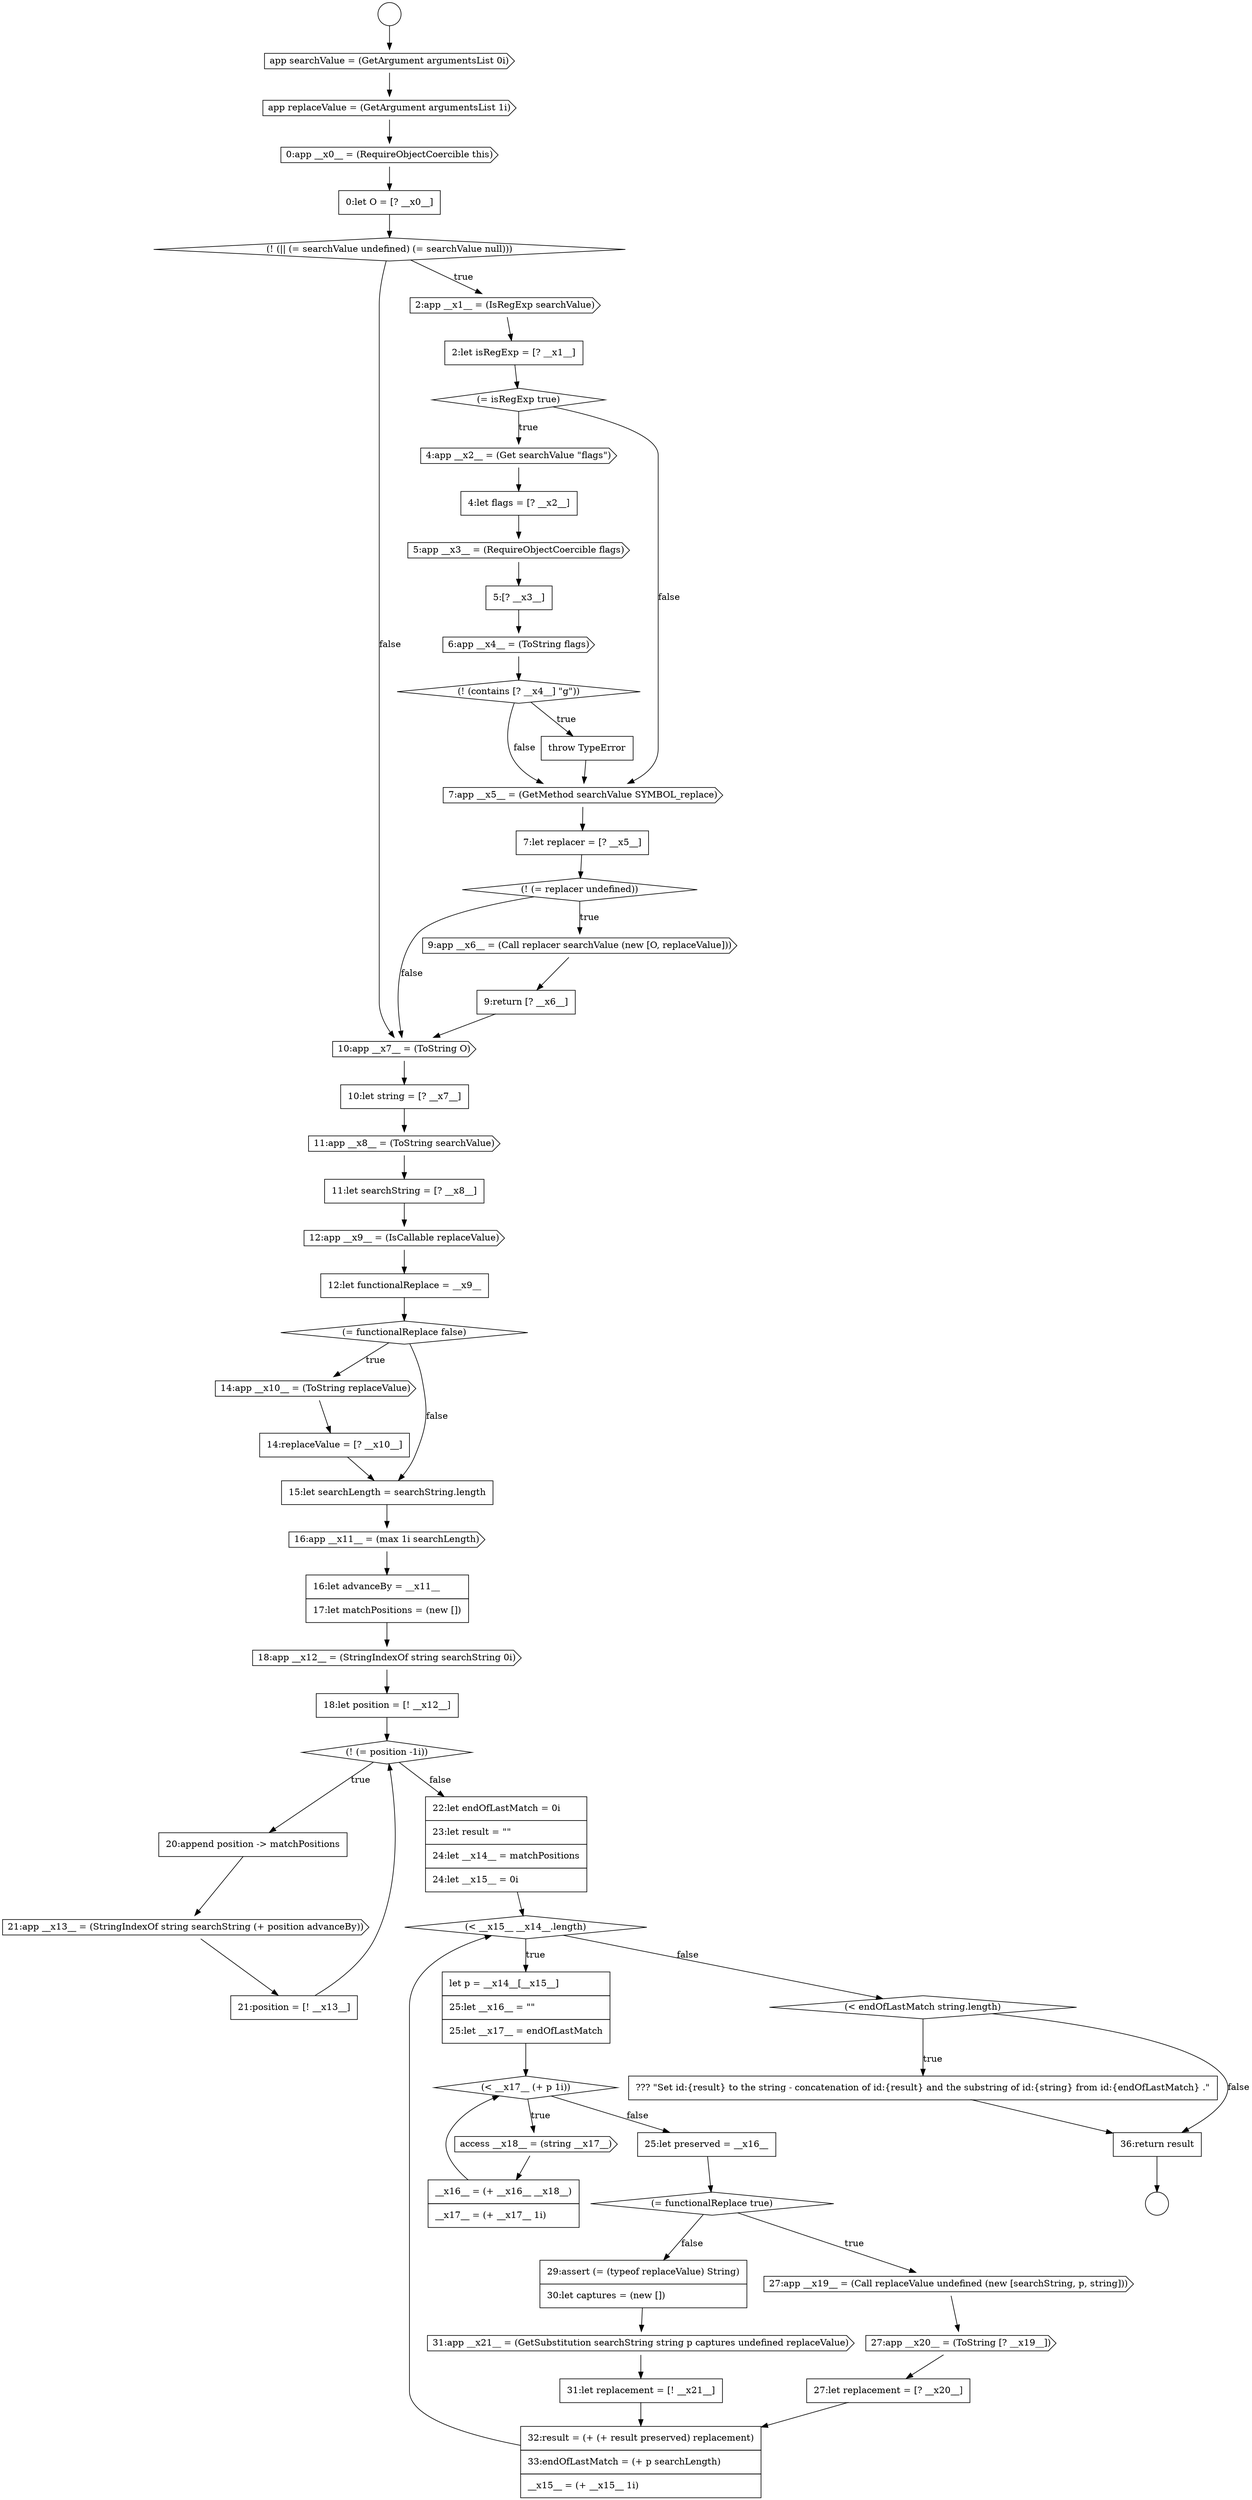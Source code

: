 digraph {
  node0 [shape=circle label=" " color="black" fillcolor="white" style=filled]
  node5 [shape=none, margin=0, label=<<font color="black">
    <table border="0" cellborder="1" cellspacing="0" cellpadding="10">
      <tr><td align="left">0:let O = [? __x0__]</td></tr>
    </table>
  </font>> color="black" fillcolor="white" style=filled]
  node1 [shape=circle label=" " color="black" fillcolor="white" style=filled]
  node6 [shape=diamond, label=<<font color="black">(! (|| (= searchValue undefined) (= searchValue null)))</font>> color="black" fillcolor="white" style=filled]
  node2 [shape=cds, label=<<font color="black">app searchValue = (GetArgument argumentsList 0i)</font>> color="black" fillcolor="white" style=filled]
  node8 [shape=none, margin=0, label=<<font color="black">
    <table border="0" cellborder="1" cellspacing="0" cellpadding="10">
      <tr><td align="left">2:let isRegExp = [? __x1__]</td></tr>
    </table>
  </font>> color="black" fillcolor="white" style=filled]
  node4 [shape=cds, label=<<font color="black">0:app __x0__ = (RequireObjectCoercible this)</font>> color="black" fillcolor="white" style=filled]
  node10 [shape=cds, label=<<font color="black">4:app __x2__ = (Get searchValue &quot;flags&quot;)</font>> color="black" fillcolor="white" style=filled]
  node56 [shape=none, margin=0, label=<<font color="black">
    <table border="0" cellborder="1" cellspacing="0" cellpadding="10">
      <tr><td align="left">??? &quot;Set id:{result} to the string - concatenation of id:{result} and the substring of id:{string} from id:{endOfLastMatch} .&quot;</td></tr>
    </table>
  </font>> color="black" fillcolor="white" style=filled]
  node42 [shape=none, margin=0, label=<<font color="black">
    <table border="0" cellborder="1" cellspacing="0" cellpadding="10">
      <tr><td align="left">let p = __x14__[__x15__]</td></tr>
      <tr><td align="left">25:let __x16__ = &quot;&quot;</td></tr>
      <tr><td align="left">25:let __x17__ = endOfLastMatch</td></tr>
    </table>
  </font>> color="black" fillcolor="white" style=filled]
  node24 [shape=cds, label=<<font color="black">11:app __x8__ = (ToString searchValue)</font>> color="black" fillcolor="white" style=filled]
  node37 [shape=none, margin=0, label=<<font color="black">
    <table border="0" cellborder="1" cellspacing="0" cellpadding="10">
      <tr><td align="left">20:append position -&gt; matchPositions</td></tr>
    </table>
  </font>> color="black" fillcolor="white" style=filled]
  node25 [shape=none, margin=0, label=<<font color="black">
    <table border="0" cellborder="1" cellspacing="0" cellpadding="10">
      <tr><td align="left">11:let searchString = [? __x8__]</td></tr>
    </table>
  </font>> color="black" fillcolor="white" style=filled]
  node52 [shape=cds, label=<<font color="black">31:app __x21__ = (GetSubstitution searchString string p captures undefined replaceValue)</font>> color="black" fillcolor="white" style=filled]
  node14 [shape=cds, label=<<font color="black">6:app __x4__ = (ToString flags)</font>> color="black" fillcolor="white" style=filled]
  node20 [shape=cds, label=<<font color="black">9:app __x6__ = (Call replacer searchValue (new [O, replaceValue]))</font>> color="black" fillcolor="white" style=filled]
  node46 [shape=none, margin=0, label=<<font color="black">
    <table border="0" cellborder="1" cellspacing="0" cellpadding="10">
      <tr><td align="left">25:let preserved = __x16__</td></tr>
    </table>
  </font>> color="black" fillcolor="white" style=filled]
  node57 [shape=none, margin=0, label=<<font color="black">
    <table border="0" cellborder="1" cellspacing="0" cellpadding="10">
      <tr><td align="left">36:return result</td></tr>
    </table>
  </font>> color="black" fillcolor="white" style=filled]
  node29 [shape=cds, label=<<font color="black">14:app __x10__ = (ToString replaceValue)</font>> color="black" fillcolor="white" style=filled]
  node21 [shape=none, margin=0, label=<<font color="black">
    <table border="0" cellborder="1" cellspacing="0" cellpadding="10">
      <tr><td align="left">9:return [? __x6__]</td></tr>
    </table>
  </font>> color="black" fillcolor="white" style=filled]
  node33 [shape=none, margin=0, label=<<font color="black">
    <table border="0" cellborder="1" cellspacing="0" cellpadding="10">
      <tr><td align="left">16:let advanceBy = __x11__</td></tr>
      <tr><td align="left">17:let matchPositions = (new [])</td></tr>
    </table>
  </font>> color="black" fillcolor="white" style=filled]
  node28 [shape=diamond, label=<<font color="black">(= functionalReplace false)</font>> color="black" fillcolor="white" style=filled]
  node38 [shape=cds, label=<<font color="black">21:app __x13__ = (StringIndexOf string searchString (+ position advanceBy))</font>> color="black" fillcolor="white" style=filled]
  node9 [shape=diamond, label=<<font color="black">(= isRegExp true)</font>> color="black" fillcolor="white" style=filled]
  node53 [shape=none, margin=0, label=<<font color="black">
    <table border="0" cellborder="1" cellspacing="0" cellpadding="10">
      <tr><td align="left">31:let replacement = [! __x21__]</td></tr>
    </table>
  </font>> color="black" fillcolor="white" style=filled]
  node13 [shape=none, margin=0, label=<<font color="black">
    <table border="0" cellborder="1" cellspacing="0" cellpadding="10">
      <tr><td align="left">5:[? __x3__]</td></tr>
    </table>
  </font>> color="black" fillcolor="white" style=filled]
  node41 [shape=diamond, label=<<font color="black">(&lt; __x15__ __x14__.length)</font>> color="black" fillcolor="white" style=filled]
  node45 [shape=none, margin=0, label=<<font color="black">
    <table border="0" cellborder="1" cellspacing="0" cellpadding="10">
      <tr><td align="left">__x16__ = (+ __x16__ __x18__)</td></tr>
      <tr><td align="left">__x17__ = (+ __x17__ 1i)</td></tr>
    </table>
  </font>> color="black" fillcolor="white" style=filled]
  node17 [shape=cds, label=<<font color="black">7:app __x5__ = (GetMethod searchValue SYMBOL_replace)</font>> color="black" fillcolor="white" style=filled]
  node32 [shape=cds, label=<<font color="black">16:app __x11__ = (max 1i searchLength)</font>> color="black" fillcolor="white" style=filled]
  node34 [shape=cds, label=<<font color="black">18:app __x12__ = (StringIndexOf string searchString 0i)</font>> color="black" fillcolor="white" style=filled]
  node22 [shape=cds, label=<<font color="black">10:app __x7__ = (ToString O)</font>> color="black" fillcolor="white" style=filled]
  node44 [shape=cds, label=<<font color="black">access __x18__ = (string __x17__)</font>> color="black" fillcolor="white" style=filled]
  node27 [shape=none, margin=0, label=<<font color="black">
    <table border="0" cellborder="1" cellspacing="0" cellpadding="10">
      <tr><td align="left">12:let functionalReplace = __x9__</td></tr>
    </table>
  </font>> color="black" fillcolor="white" style=filled]
  node12 [shape=cds, label=<<font color="black">5:app __x3__ = (RequireObjectCoercible flags)</font>> color="black" fillcolor="white" style=filled]
  node54 [shape=none, margin=0, label=<<font color="black">
    <table border="0" cellborder="1" cellspacing="0" cellpadding="10">
      <tr><td align="left">32:result = (+ (+ result preserved) replacement)</td></tr>
      <tr><td align="left">33:endOfLastMatch = (+ p searchLength)</td></tr>
      <tr><td align="left">__x15__ = (+ __x15__ 1i)</td></tr>
    </table>
  </font>> color="black" fillcolor="white" style=filled]
  node49 [shape=cds, label=<<font color="black">27:app __x20__ = (ToString [? __x19__])</font>> color="black" fillcolor="white" style=filled]
  node7 [shape=cds, label=<<font color="black">2:app __x1__ = (IsRegExp searchValue)</font>> color="black" fillcolor="white" style=filled]
  node39 [shape=none, margin=0, label=<<font color="black">
    <table border="0" cellborder="1" cellspacing="0" cellpadding="10">
      <tr><td align="left">21:position = [! __x13__]</td></tr>
    </table>
  </font>> color="black" fillcolor="white" style=filled]
  node3 [shape=cds, label=<<font color="black">app replaceValue = (GetArgument argumentsList 1i)</font>> color="black" fillcolor="white" style=filled]
  node35 [shape=none, margin=0, label=<<font color="black">
    <table border="0" cellborder="1" cellspacing="0" cellpadding="10">
      <tr><td align="left">18:let position = [! __x12__]</td></tr>
    </table>
  </font>> color="black" fillcolor="white" style=filled]
  node48 [shape=cds, label=<<font color="black">27:app __x19__ = (Call replaceValue undefined (new [searchString, p, string]))</font>> color="black" fillcolor="white" style=filled]
  node18 [shape=none, margin=0, label=<<font color="black">
    <table border="0" cellborder="1" cellspacing="0" cellpadding="10">
      <tr><td align="left">7:let replacer = [? __x5__]</td></tr>
    </table>
  </font>> color="black" fillcolor="white" style=filled]
  node50 [shape=none, margin=0, label=<<font color="black">
    <table border="0" cellborder="1" cellspacing="0" cellpadding="10">
      <tr><td align="left">27:let replacement = [? __x20__]</td></tr>
    </table>
  </font>> color="black" fillcolor="white" style=filled]
  node16 [shape=none, margin=0, label=<<font color="black">
    <table border="0" cellborder="1" cellspacing="0" cellpadding="10">
      <tr><td align="left">throw TypeError</td></tr>
    </table>
  </font>> color="black" fillcolor="white" style=filled]
  node31 [shape=none, margin=0, label=<<font color="black">
    <table border="0" cellborder="1" cellspacing="0" cellpadding="10">
      <tr><td align="left">15:let searchLength = searchString.length</td></tr>
    </table>
  </font>> color="black" fillcolor="white" style=filled]
  node11 [shape=none, margin=0, label=<<font color="black">
    <table border="0" cellborder="1" cellspacing="0" cellpadding="10">
      <tr><td align="left">4:let flags = [? __x2__]</td></tr>
    </table>
  </font>> color="black" fillcolor="white" style=filled]
  node43 [shape=diamond, label=<<font color="black">(&lt; __x17__ (+ p 1i))</font>> color="black" fillcolor="white" style=filled]
  node40 [shape=none, margin=0, label=<<font color="black">
    <table border="0" cellborder="1" cellspacing="0" cellpadding="10">
      <tr><td align="left">22:let endOfLastMatch = 0i</td></tr>
      <tr><td align="left">23:let result = &quot;&quot;</td></tr>
      <tr><td align="left">24:let __x14__ = matchPositions</td></tr>
      <tr><td align="left">24:let __x15__ = 0i</td></tr>
    </table>
  </font>> color="black" fillcolor="white" style=filled]
  node26 [shape=cds, label=<<font color="black">12:app __x9__ = (IsCallable replaceValue)</font>> color="black" fillcolor="white" style=filled]
  node55 [shape=diamond, label=<<font color="black">(&lt; endOfLastMatch string.length)</font>> color="black" fillcolor="white" style=filled]
  node23 [shape=none, margin=0, label=<<font color="black">
    <table border="0" cellborder="1" cellspacing="0" cellpadding="10">
      <tr><td align="left">10:let string = [? __x7__]</td></tr>
    </table>
  </font>> color="black" fillcolor="white" style=filled]
  node36 [shape=diamond, label=<<font color="black">(! (= position -1i))</font>> color="black" fillcolor="white" style=filled]
  node30 [shape=none, margin=0, label=<<font color="black">
    <table border="0" cellborder="1" cellspacing="0" cellpadding="10">
      <tr><td align="left">14:replaceValue = [? __x10__]</td></tr>
    </table>
  </font>> color="black" fillcolor="white" style=filled]
  node51 [shape=none, margin=0, label=<<font color="black">
    <table border="0" cellborder="1" cellspacing="0" cellpadding="10">
      <tr><td align="left">29:assert (= (typeof replaceValue) String)</td></tr>
      <tr><td align="left">30:let captures = (new [])</td></tr>
    </table>
  </font>> color="black" fillcolor="white" style=filled]
  node19 [shape=diamond, label=<<font color="black">(! (= replacer undefined))</font>> color="black" fillcolor="white" style=filled]
  node47 [shape=diamond, label=<<font color="black">(= functionalReplace true)</font>> color="black" fillcolor="white" style=filled]
  node15 [shape=diamond, label=<<font color="black">(! (contains [? __x4__] &quot;g&quot;))</font>> color="black" fillcolor="white" style=filled]
  node29 -> node30 [ color="black"]
  node11 -> node12 [ color="black"]
  node41 -> node42 [label=<<font color="black">true</font>> color="black"]
  node41 -> node55 [label=<<font color="black">false</font>> color="black"]
  node12 -> node13 [ color="black"]
  node0 -> node2 [ color="black"]
  node15 -> node16 [label=<<font color="black">true</font>> color="black"]
  node15 -> node17 [label=<<font color="black">false</font>> color="black"]
  node28 -> node29 [label=<<font color="black">true</font>> color="black"]
  node28 -> node31 [label=<<font color="black">false</font>> color="black"]
  node10 -> node11 [ color="black"]
  node4 -> node5 [ color="black"]
  node43 -> node44 [label=<<font color="black">true</font>> color="black"]
  node43 -> node46 [label=<<font color="black">false</font>> color="black"]
  node48 -> node49 [ color="black"]
  node49 -> node50 [ color="black"]
  node33 -> node34 [ color="black"]
  node5 -> node6 [ color="black"]
  node53 -> node54 [ color="black"]
  node3 -> node4 [ color="black"]
  node47 -> node48 [label=<<font color="black">true</font>> color="black"]
  node47 -> node51 [label=<<font color="black">false</font>> color="black"]
  node7 -> node8 [ color="black"]
  node18 -> node19 [ color="black"]
  node42 -> node43 [ color="black"]
  node34 -> node35 [ color="black"]
  node2 -> node3 [ color="black"]
  node9 -> node10 [label=<<font color="black">true</font>> color="black"]
  node9 -> node17 [label=<<font color="black">false</font>> color="black"]
  node13 -> node14 [ color="black"]
  node35 -> node36 [ color="black"]
  node52 -> node53 [ color="black"]
  node22 -> node23 [ color="black"]
  node44 -> node45 [ color="black"]
  node27 -> node28 [ color="black"]
  node37 -> node38 [ color="black"]
  node19 -> node20 [label=<<font color="black">true</font>> color="black"]
  node19 -> node22 [label=<<font color="black">false</font>> color="black"]
  node57 -> node1 [ color="black"]
  node23 -> node24 [ color="black"]
  node14 -> node15 [ color="black"]
  node31 -> node32 [ color="black"]
  node40 -> node41 [ color="black"]
  node30 -> node31 [ color="black"]
  node50 -> node54 [ color="black"]
  node26 -> node27 [ color="black"]
  node51 -> node52 [ color="black"]
  node25 -> node26 [ color="black"]
  node8 -> node9 [ color="black"]
  node36 -> node37 [label=<<font color="black">true</font>> color="black"]
  node36 -> node40 [label=<<font color="black">false</font>> color="black"]
  node45 -> node43 [ color="black"]
  node21 -> node22 [ color="black"]
  node6 -> node7 [label=<<font color="black">true</font>> color="black"]
  node6 -> node22 [label=<<font color="black">false</font>> color="black"]
  node20 -> node21 [ color="black"]
  node24 -> node25 [ color="black"]
  node55 -> node56 [label=<<font color="black">true</font>> color="black"]
  node55 -> node57 [label=<<font color="black">false</font>> color="black"]
  node56 -> node57 [ color="black"]
  node16 -> node17 [ color="black"]
  node46 -> node47 [ color="black"]
  node38 -> node39 [ color="black"]
  node39 -> node36 [ color="black"]
  node32 -> node33 [ color="black"]
  node17 -> node18 [ color="black"]
  node54 -> node41 [ color="black"]
}
